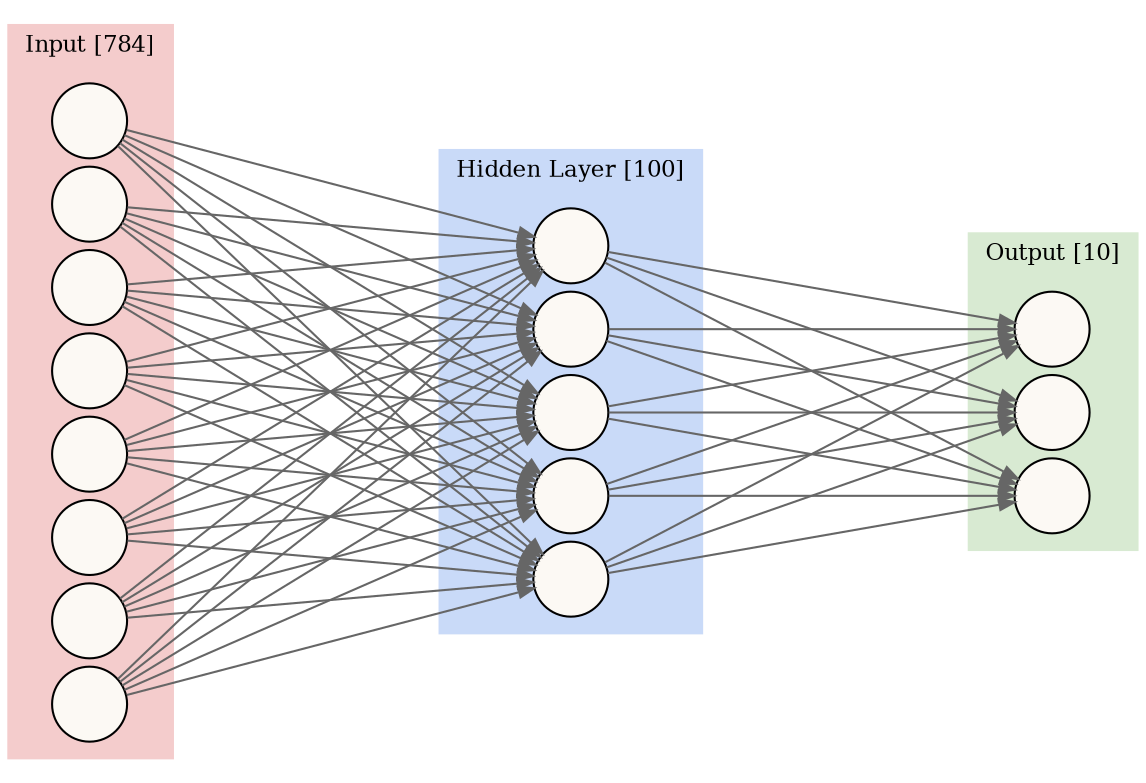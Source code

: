 digraph G {

    bgcolor = "transparent";
    rankdir = "LR";
    compound=true;

    graph [fontsize=11, nodesep=3, ranksep=2];
    node [fontsize=11];
    edge [fontname=11, arrowsize = 0.75, color="#666666"];

    rankdir=LR
        splines=line
        nodesep=.05;

    node [label=""];

    subgraph cluster_0 {
        bgcolor = "#f4cccc";
        color = "#f4cccc";
        node [style=filled, color="#000000", fillcolor="#fcf9f4", shape=circle];
        x1 x2 x3, x3, x4, x5, x6, x7, x8;
        label = "Input [784]";
    }

    subgraph cluster_1 {
        bgcolor = "#c9daf8";
        color = "#c9daf8";
        node [style=filled, color="#000000", fillcolor="#fcf9f4", shape=circle];
        h12 h22 h32 h42 h52;
        label = "Hidden Layer [100]";
    }

    subgraph cluster_2 {
        bgcolor = "#d8ead2";
        color = "#d8ead2";
        node [style=filled, color="#000000", fillcolor="#fcf9f4", shape=circle];
        O1 O2 O3;
        label="Output [10]";
    }

    x1 -> h12;
    x1 -> h22;
    x1 -> h32;
    x1 -> h42;
    x1 -> h52;

    x2 -> h12;
    x2 -> h22;
    x2 -> h32;
    x2 -> h42;
    x2 -> h52;

    x3 -> h12;
    x3 -> h22;
    x3 -> h32;
    x3 -> h42;
    x3 -> h52;

    x4 -> h12;
    x4 -> h22;
    x4 -> h32;
    x4 -> h42;
    x4 -> h52;

    x5 -> h12;
    x5 -> h22;
    x5 -> h32;
    x5 -> h42;
    x5 -> h52;

    x6 -> h12;
    x6 -> h22;
    x6 -> h32;
    x6 -> h42;
    x6 -> h52;

    x7 -> h12;
    x7 -> h22;
    x7 -> h32;
    x7 -> h42;
    x7 -> h52;

    x8 -> h12;
    x8 -> h22;
    x8 -> h32;
    x8 -> h42;
    x8 -> h52;

    h12 -> O1;
    h22 -> O1;
    h32 -> O1;
    h42 -> O1;
    h52 -> O1;

    h12 -> O2;
    h22 -> O2;
    h32 -> O2;
    h42 -> O2;
    h52 -> O2;

    h12 -> O3;
    h22 -> O3;
    h32 -> O3;
    h42 -> O3;
    h52 -> O3;
}
